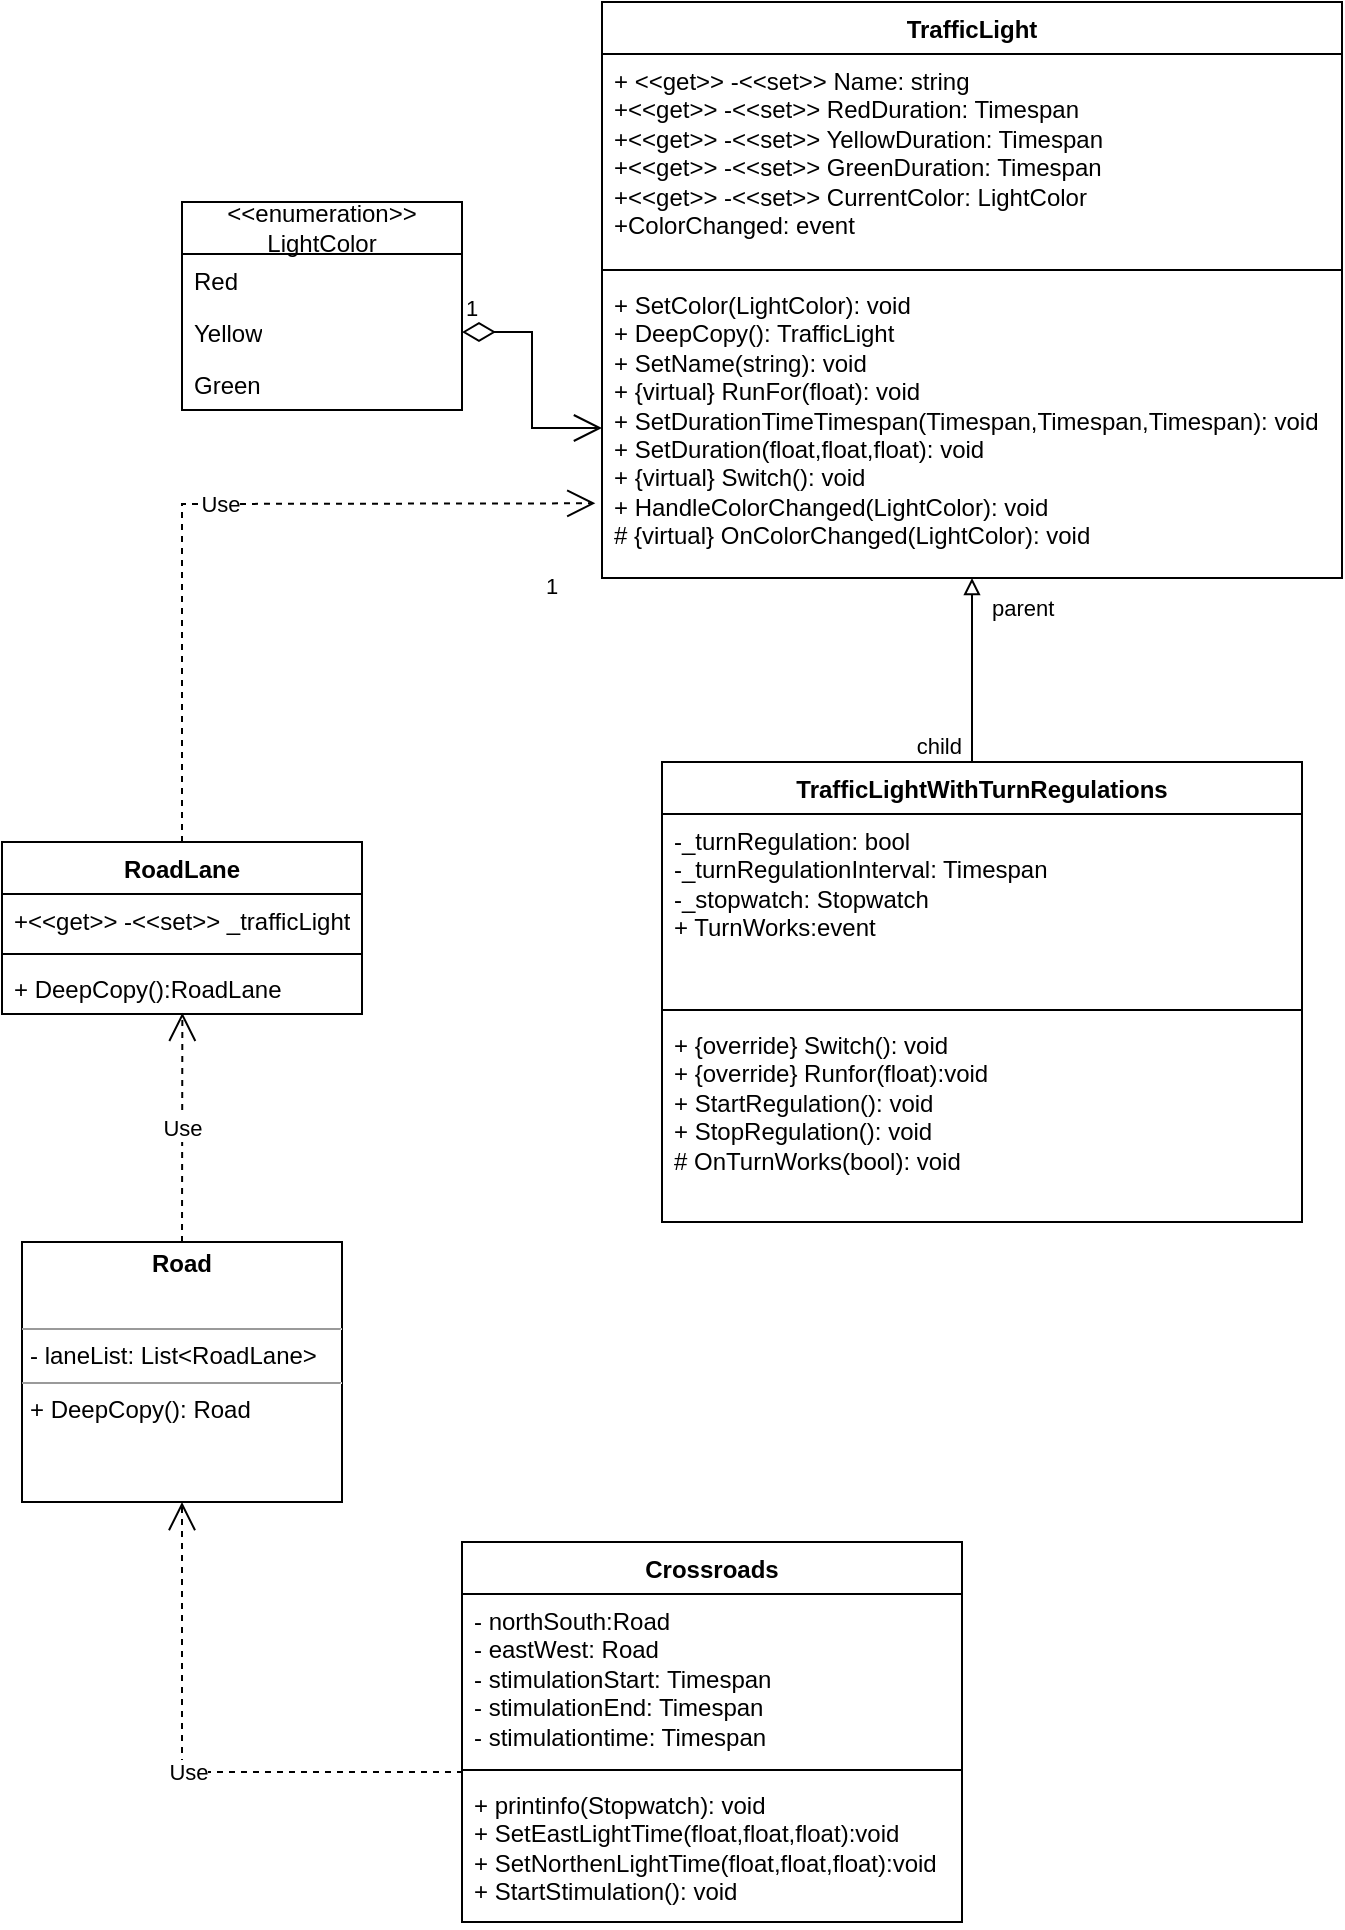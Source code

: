 <mxfile version="21.1.4" type="device">
  <diagram id="C5RBs43oDa-KdzZeNtuy" name="Page-1">
    <mxGraphModel dx="1134" dy="533" grid="1" gridSize="10" guides="1" tooltips="1" connect="1" arrows="1" fold="1" page="1" pageScale="1" pageWidth="827" pageHeight="1169" math="0" shadow="0">
      <root>
        <mxCell id="WIyWlLk6GJQsqaUBKTNV-0" />
        <mxCell id="WIyWlLk6GJQsqaUBKTNV-1" parent="WIyWlLk6GJQsqaUBKTNV-0" />
        <mxCell id="VubFyXeIQC5_Xk1eZo5G-0" value="TrafficLight&lt;br&gt;" style="swimlane;fontStyle=1;align=center;verticalAlign=top;childLayout=stackLayout;horizontal=1;startSize=26;horizontalStack=0;resizeParent=1;resizeParentMax=0;resizeLast=0;collapsible=1;marginBottom=0;whiteSpace=wrap;html=1;" vertex="1" parent="WIyWlLk6GJQsqaUBKTNV-1">
          <mxGeometry x="330" y="60" width="370" height="288" as="geometry" />
        </mxCell>
        <mxCell id="VubFyXeIQC5_Xk1eZo5G-1" value="+ &amp;lt;&amp;lt;get&amp;gt;&amp;gt; -&amp;lt;&amp;lt;set&amp;gt;&amp;gt; Name: string&lt;br&gt;+&amp;lt;&amp;lt;get&amp;gt;&amp;gt; -&amp;lt;&amp;lt;set&amp;gt;&amp;gt; RedDuration: Timespan&lt;br&gt;+&amp;lt;&amp;lt;get&amp;gt;&amp;gt; -&amp;lt;&amp;lt;set&amp;gt;&amp;gt; YellowDuration: Timespan&lt;br&gt;+&amp;lt;&amp;lt;get&amp;gt;&amp;gt; -&amp;lt;&amp;lt;set&amp;gt;&amp;gt; GreenDuration: Timespan&lt;br&gt;+&amp;lt;&amp;lt;get&amp;gt;&amp;gt; -&amp;lt;&amp;lt;set&amp;gt;&amp;gt; CurrentColor: LightColor&lt;br&gt;+ColorChanged: event" style="text;strokeColor=none;fillColor=none;align=left;verticalAlign=top;spacingLeft=4;spacingRight=4;overflow=hidden;rotatable=0;points=[[0,0.5],[1,0.5]];portConstraint=eastwest;whiteSpace=wrap;html=1;" vertex="1" parent="VubFyXeIQC5_Xk1eZo5G-0">
          <mxGeometry y="26" width="370" height="104" as="geometry" />
        </mxCell>
        <mxCell id="VubFyXeIQC5_Xk1eZo5G-2" value="" style="line;strokeWidth=1;fillColor=none;align=left;verticalAlign=middle;spacingTop=-1;spacingLeft=3;spacingRight=3;rotatable=0;labelPosition=right;points=[];portConstraint=eastwest;strokeColor=inherit;" vertex="1" parent="VubFyXeIQC5_Xk1eZo5G-0">
          <mxGeometry y="130" width="370" height="8" as="geometry" />
        </mxCell>
        <mxCell id="VubFyXeIQC5_Xk1eZo5G-3" value="+ SetColor(LightColor): void&lt;br&gt;+ DeepCopy(): TrafficLight&lt;br&gt;+ SetName(string): void&lt;br&gt;+ {virtual} RunFor(float): void&lt;br&gt;+ SetDurationTimeTimespan(Timespan,Timespan,Timespan): void&lt;br&gt;+ SetDuration(float,float,float): void&lt;br&gt;+ {virtual} Switch(): void&lt;br&gt;+ HandleColorChanged(LightColor): void&lt;br&gt;# {virtual} OnColorChanged(LightColor): void" style="text;strokeColor=none;fillColor=none;align=left;verticalAlign=top;spacingLeft=4;spacingRight=4;overflow=hidden;rotatable=0;points=[[0,0.5],[1,0.5]];portConstraint=eastwest;whiteSpace=wrap;html=1;" vertex="1" parent="VubFyXeIQC5_Xk1eZo5G-0">
          <mxGeometry y="138" width="370" height="150" as="geometry" />
        </mxCell>
        <mxCell id="VubFyXeIQC5_Xk1eZo5G-5" value="&amp;lt;&amp;lt;enumeration&amp;gt;&amp;gt;&lt;br&gt;LightColor" style="swimlane;fontStyle=0;childLayout=stackLayout;horizontal=1;startSize=26;fillColor=none;horizontalStack=0;resizeParent=1;resizeParentMax=0;resizeLast=0;collapsible=1;marginBottom=0;whiteSpace=wrap;html=1;" vertex="1" parent="WIyWlLk6GJQsqaUBKTNV-1">
          <mxGeometry x="120" y="160" width="140" height="104" as="geometry" />
        </mxCell>
        <mxCell id="VubFyXeIQC5_Xk1eZo5G-6" value="Red" style="text;strokeColor=none;fillColor=none;align=left;verticalAlign=top;spacingLeft=4;spacingRight=4;overflow=hidden;rotatable=0;points=[[0,0.5],[1,0.5]];portConstraint=eastwest;whiteSpace=wrap;html=1;" vertex="1" parent="VubFyXeIQC5_Xk1eZo5G-5">
          <mxGeometry y="26" width="140" height="26" as="geometry" />
        </mxCell>
        <mxCell id="VubFyXeIQC5_Xk1eZo5G-7" value="Yellow&lt;br&gt;" style="text;strokeColor=none;fillColor=none;align=left;verticalAlign=top;spacingLeft=4;spacingRight=4;overflow=hidden;rotatable=0;points=[[0,0.5],[1,0.5]];portConstraint=eastwest;whiteSpace=wrap;html=1;" vertex="1" parent="VubFyXeIQC5_Xk1eZo5G-5">
          <mxGeometry y="52" width="140" height="26" as="geometry" />
        </mxCell>
        <mxCell id="VubFyXeIQC5_Xk1eZo5G-8" value="Green" style="text;strokeColor=none;fillColor=none;align=left;verticalAlign=top;spacingLeft=4;spacingRight=4;overflow=hidden;rotatable=0;points=[[0,0.5],[1,0.5]];portConstraint=eastwest;whiteSpace=wrap;html=1;" vertex="1" parent="VubFyXeIQC5_Xk1eZo5G-5">
          <mxGeometry y="78" width="140" height="26" as="geometry" />
        </mxCell>
        <mxCell id="VubFyXeIQC5_Xk1eZo5G-9" value="1" style="endArrow=open;html=1;endSize=12;startArrow=diamondThin;startSize=14;startFill=0;edgeStyle=orthogonalEdgeStyle;align=left;verticalAlign=bottom;rounded=0;entryX=0;entryY=0.5;entryDx=0;entryDy=0;" edge="1" parent="WIyWlLk6GJQsqaUBKTNV-1" source="VubFyXeIQC5_Xk1eZo5G-7" target="VubFyXeIQC5_Xk1eZo5G-3">
          <mxGeometry x="-1" y="3" relative="1" as="geometry">
            <mxPoint x="190" y="170" as="sourcePoint" />
            <mxPoint x="350" y="170" as="targetPoint" />
          </mxGeometry>
        </mxCell>
        <mxCell id="VubFyXeIQC5_Xk1eZo5G-10" value="TrafficLightWithTurnRegulations" style="swimlane;fontStyle=1;align=center;verticalAlign=top;childLayout=stackLayout;horizontal=1;startSize=26;horizontalStack=0;resizeParent=1;resizeParentMax=0;resizeLast=0;collapsible=1;marginBottom=0;whiteSpace=wrap;html=1;" vertex="1" parent="WIyWlLk6GJQsqaUBKTNV-1">
          <mxGeometry x="360" y="440" width="320" height="230" as="geometry" />
        </mxCell>
        <mxCell id="VubFyXeIQC5_Xk1eZo5G-11" value="-_turnRegulation: bool&lt;br&gt;-_turnRegulationInterval: Timespan&lt;br&gt;-_stopwatch: Stopwatch&lt;br&gt;+ TurnWorks:event&lt;br&gt;" style="text;strokeColor=none;fillColor=none;align=left;verticalAlign=top;spacingLeft=4;spacingRight=4;overflow=hidden;rotatable=0;points=[[0,0.5],[1,0.5]];portConstraint=eastwest;whiteSpace=wrap;html=1;" vertex="1" parent="VubFyXeIQC5_Xk1eZo5G-10">
          <mxGeometry y="26" width="320" height="94" as="geometry" />
        </mxCell>
        <mxCell id="VubFyXeIQC5_Xk1eZo5G-12" value="" style="line;strokeWidth=1;fillColor=none;align=left;verticalAlign=middle;spacingTop=-1;spacingLeft=3;spacingRight=3;rotatable=0;labelPosition=right;points=[];portConstraint=eastwest;strokeColor=inherit;" vertex="1" parent="VubFyXeIQC5_Xk1eZo5G-10">
          <mxGeometry y="120" width="320" height="8" as="geometry" />
        </mxCell>
        <mxCell id="VubFyXeIQC5_Xk1eZo5G-13" value="+ {override} Switch(): void&lt;br&gt;+ {override} Runfor(float):void&lt;br&gt;+ StartRegulation(): void&lt;br&gt;+ StopRegulation(): void&lt;br&gt;# OnTurnWorks(bool): void&lt;br&gt;" style="text;strokeColor=none;fillColor=none;align=left;verticalAlign=top;spacingLeft=4;spacingRight=4;overflow=hidden;rotatable=0;points=[[0,0.5],[1,0.5]];portConstraint=eastwest;whiteSpace=wrap;html=1;" vertex="1" parent="VubFyXeIQC5_Xk1eZo5G-10">
          <mxGeometry y="128" width="320" height="102" as="geometry" />
        </mxCell>
        <mxCell id="VubFyXeIQC5_Xk1eZo5G-14" value="" style="endArrow=none;html=1;edgeStyle=orthogonalEdgeStyle;rounded=0;entryX=0.5;entryY=0;entryDx=0;entryDy=0;startArrow=block;startFill=0;" edge="1" parent="WIyWlLk6GJQsqaUBKTNV-1" source="VubFyXeIQC5_Xk1eZo5G-3" target="VubFyXeIQC5_Xk1eZo5G-10">
          <mxGeometry relative="1" as="geometry">
            <mxPoint x="520" y="360" as="sourcePoint" />
            <mxPoint x="600" y="300" as="targetPoint" />
            <Array as="points">
              <mxPoint x="515" y="440" />
            </Array>
          </mxGeometry>
        </mxCell>
        <mxCell id="VubFyXeIQC5_Xk1eZo5G-15" value="parent" style="edgeLabel;resizable=0;html=1;align=left;verticalAlign=bottom;" connectable="0" vertex="1" parent="VubFyXeIQC5_Xk1eZo5G-14">
          <mxGeometry x="-1" relative="1" as="geometry">
            <mxPoint x="8" y="23" as="offset" />
          </mxGeometry>
        </mxCell>
        <mxCell id="VubFyXeIQC5_Xk1eZo5G-16" value="child" style="edgeLabel;resizable=0;html=1;align=right;verticalAlign=bottom;" connectable="0" vertex="1" parent="VubFyXeIQC5_Xk1eZo5G-14">
          <mxGeometry x="1" relative="1" as="geometry">
            <mxPoint x="-10" as="offset" />
          </mxGeometry>
        </mxCell>
        <mxCell id="VubFyXeIQC5_Xk1eZo5G-18" value="RoadLane" style="swimlane;fontStyle=1;align=center;verticalAlign=top;childLayout=stackLayout;horizontal=1;startSize=26;horizontalStack=0;resizeParent=1;resizeParentMax=0;resizeLast=0;collapsible=1;marginBottom=0;whiteSpace=wrap;html=1;" vertex="1" parent="WIyWlLk6GJQsqaUBKTNV-1">
          <mxGeometry x="30" y="480" width="180" height="86" as="geometry" />
        </mxCell>
        <mxCell id="VubFyXeIQC5_Xk1eZo5G-19" value="+&amp;lt;&amp;lt;get&amp;gt;&amp;gt; -&amp;lt;&amp;lt;set&amp;gt;&amp;gt; _trafficLight" style="text;strokeColor=none;fillColor=none;align=left;verticalAlign=top;spacingLeft=4;spacingRight=4;overflow=hidden;rotatable=0;points=[[0,0.5],[1,0.5]];portConstraint=eastwest;whiteSpace=wrap;html=1;" vertex="1" parent="VubFyXeIQC5_Xk1eZo5G-18">
          <mxGeometry y="26" width="180" height="26" as="geometry" />
        </mxCell>
        <mxCell id="VubFyXeIQC5_Xk1eZo5G-20" value="" style="line;strokeWidth=1;fillColor=none;align=left;verticalAlign=middle;spacingTop=-1;spacingLeft=3;spacingRight=3;rotatable=0;labelPosition=right;points=[];portConstraint=eastwest;strokeColor=inherit;" vertex="1" parent="VubFyXeIQC5_Xk1eZo5G-18">
          <mxGeometry y="52" width="180" height="8" as="geometry" />
        </mxCell>
        <mxCell id="VubFyXeIQC5_Xk1eZo5G-21" value="+ DeepCopy():RoadLane" style="text;strokeColor=none;fillColor=none;align=left;verticalAlign=top;spacingLeft=4;spacingRight=4;overflow=hidden;rotatable=0;points=[[0,0.5],[1,0.5]];portConstraint=eastwest;whiteSpace=wrap;html=1;" vertex="1" parent="VubFyXeIQC5_Xk1eZo5G-18">
          <mxGeometry y="60" width="180" height="26" as="geometry" />
        </mxCell>
        <mxCell id="VubFyXeIQC5_Xk1eZo5G-24" value="1" style="edgeLabel;resizable=0;html=1;align=left;verticalAlign=bottom;" connectable="0" vertex="1" parent="WIyWlLk6GJQsqaUBKTNV-1">
          <mxGeometry x="300.001" y="360.0" as="geometry" />
        </mxCell>
        <mxCell id="VubFyXeIQC5_Xk1eZo5G-26" value="&lt;p style=&quot;margin:0px;margin-top:4px;text-align:center;&quot;&gt;&lt;b&gt;Road&lt;/b&gt;&lt;/p&gt;&lt;p style=&quot;margin:0px;margin-top:4px;text-align:center;&quot;&gt;&lt;b&gt;&lt;br&gt;&lt;/b&gt;&lt;/p&gt;&lt;hr size=&quot;1&quot;&gt;&lt;p style=&quot;margin:0px;margin-left:4px;&quot;&gt;- laneList: List&amp;lt;RoadLane&amp;gt;&lt;/p&gt;&lt;hr size=&quot;1&quot;&gt;&lt;p style=&quot;margin:0px;margin-left:4px;&quot;&gt;+ DeepCopy(): Road&lt;/p&gt;&lt;p style=&quot;margin:0px;margin-left:4px;&quot;&gt;&lt;br&gt;&lt;/p&gt;" style="verticalAlign=top;align=left;overflow=fill;fontSize=12;fontFamily=Helvetica;html=1;whiteSpace=wrap;" vertex="1" parent="WIyWlLk6GJQsqaUBKTNV-1">
          <mxGeometry x="40" y="680" width="160" height="130" as="geometry" />
        </mxCell>
        <mxCell id="VubFyXeIQC5_Xk1eZo5G-27" value="Use" style="endArrow=open;endSize=12;dashed=1;html=1;rounded=0;exitX=0.5;exitY=0;exitDx=0;exitDy=0;entryX=-0.009;entryY=0.751;entryDx=0;entryDy=0;entryPerimeter=0;" edge="1" parent="WIyWlLk6GJQsqaUBKTNV-1" source="VubFyXeIQC5_Xk1eZo5G-18" target="VubFyXeIQC5_Xk1eZo5G-3">
          <mxGeometry width="160" relative="1" as="geometry">
            <mxPoint x="90" y="610" as="sourcePoint" />
            <mxPoint x="250" y="610" as="targetPoint" />
            <Array as="points">
              <mxPoint x="120" y="311" />
            </Array>
          </mxGeometry>
        </mxCell>
        <mxCell id="VubFyXeIQC5_Xk1eZo5G-28" value="Use" style="endArrow=open;endSize=12;dashed=1;html=1;rounded=0;exitX=0.5;exitY=0;exitDx=0;exitDy=0;entryX=0.501;entryY=0.976;entryDx=0;entryDy=0;entryPerimeter=0;" edge="1" parent="WIyWlLk6GJQsqaUBKTNV-1" source="VubFyXeIQC5_Xk1eZo5G-26" target="VubFyXeIQC5_Xk1eZo5G-21">
          <mxGeometry width="160" relative="1" as="geometry">
            <mxPoint x="230" y="620" as="sourcePoint" />
            <mxPoint x="120" y="580" as="targetPoint" />
          </mxGeometry>
        </mxCell>
        <mxCell id="VubFyXeIQC5_Xk1eZo5G-29" value="Crossroads" style="swimlane;fontStyle=1;align=center;verticalAlign=top;childLayout=stackLayout;horizontal=1;startSize=26;horizontalStack=0;resizeParent=1;resizeParentMax=0;resizeLast=0;collapsible=1;marginBottom=0;whiteSpace=wrap;html=1;" vertex="1" parent="WIyWlLk6GJQsqaUBKTNV-1">
          <mxGeometry x="260" y="830" width="250" height="190" as="geometry" />
        </mxCell>
        <mxCell id="VubFyXeIQC5_Xk1eZo5G-30" value="- northSouth:Road&lt;br&gt;- eastWest: Road&lt;br&gt;- stimulationStart: Timespan&lt;br&gt;- stimulationEnd: Timespan&lt;br&gt;- stimulationtime: Timespan" style="text;strokeColor=none;fillColor=none;align=left;verticalAlign=top;spacingLeft=4;spacingRight=4;overflow=hidden;rotatable=0;points=[[0,0.5],[1,0.5]];portConstraint=eastwest;whiteSpace=wrap;html=1;" vertex="1" parent="VubFyXeIQC5_Xk1eZo5G-29">
          <mxGeometry y="26" width="250" height="84" as="geometry" />
        </mxCell>
        <mxCell id="VubFyXeIQC5_Xk1eZo5G-31" value="" style="line;strokeWidth=1;fillColor=none;align=left;verticalAlign=middle;spacingTop=-1;spacingLeft=3;spacingRight=3;rotatable=0;labelPosition=right;points=[];portConstraint=eastwest;strokeColor=inherit;" vertex="1" parent="VubFyXeIQC5_Xk1eZo5G-29">
          <mxGeometry y="110" width="250" height="8" as="geometry" />
        </mxCell>
        <mxCell id="VubFyXeIQC5_Xk1eZo5G-32" value="+ printinfo(Stopwatch): void&lt;br&gt;+ SetEastLightTime(float,float,float):void&lt;br&gt;+ SetNorthenLightTime(float,float,float):void&lt;br&gt;+ StartStimulation(): void" style="text;strokeColor=none;fillColor=none;align=left;verticalAlign=top;spacingLeft=4;spacingRight=4;overflow=hidden;rotatable=0;points=[[0,0.5],[1,0.5]];portConstraint=eastwest;whiteSpace=wrap;html=1;" vertex="1" parent="VubFyXeIQC5_Xk1eZo5G-29">
          <mxGeometry y="118" width="250" height="72" as="geometry" />
        </mxCell>
        <mxCell id="VubFyXeIQC5_Xk1eZo5G-33" value="Use" style="endArrow=open;endSize=12;dashed=1;html=1;rounded=0;entryX=0.5;entryY=1;entryDx=0;entryDy=0;exitX=0.002;exitY=1.059;exitDx=0;exitDy=0;exitPerimeter=0;" edge="1" parent="WIyWlLk6GJQsqaUBKTNV-1" source="VubFyXeIQC5_Xk1eZo5G-30" target="VubFyXeIQC5_Xk1eZo5G-26">
          <mxGeometry width="160" relative="1" as="geometry">
            <mxPoint x="230" y="850" as="sourcePoint" />
            <mxPoint x="390" y="850" as="targetPoint" />
            <Array as="points">
              <mxPoint x="120" y="945" />
            </Array>
          </mxGeometry>
        </mxCell>
      </root>
    </mxGraphModel>
  </diagram>
</mxfile>
